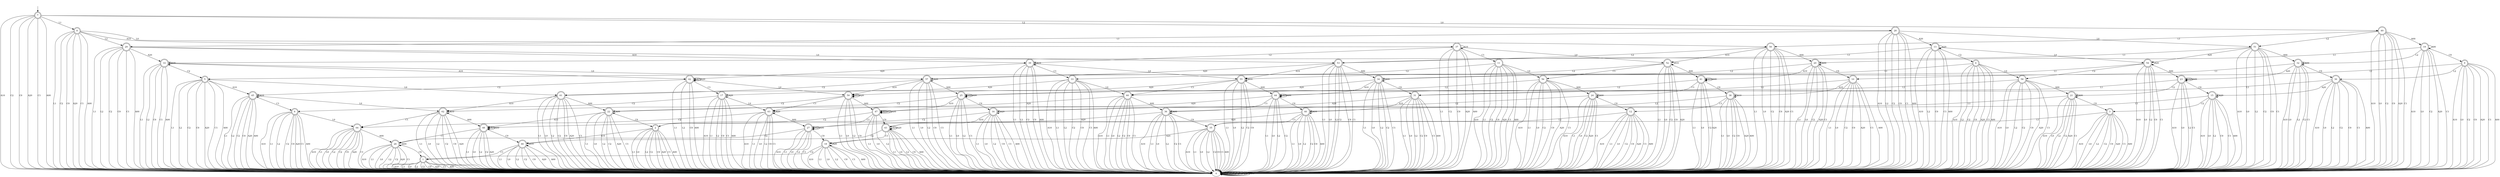 digraph "data/our_models/magento_3_1_m" {
0 [label=0];
1 [label=1, shape=doublecircle];
2 [label=2, shape=doublecircle];
3 [label=3, shape=doublecircle];
4 [label=4, shape=doublecircle];
5 [label=5, shape=doublecircle];
6 [label=6, shape=doublecircle];
7 [label=7, shape=doublecircle];
8 [label=8, shape=doublecircle];
9 [label=9, shape=doublecircle];
10 [label=10, shape=doublecircle];
11 [label=11, shape=doublecircle];
12 [label=12, shape=doublecircle];
13 [label=13, shape=doublecircle];
14 [label=14, shape=doublecircle];
15 [label=15, shape=doublecircle];
16 [label=16, shape=doublecircle];
17 [label=17, shape=doublecircle];
18 [label=18, shape=doublecircle];
19 [label=19, shape=doublecircle];
20 [label=20, shape=doublecircle];
21 [label=21, shape=doublecircle];
22 [label=22, shape=doublecircle];
23 [label=23, shape=doublecircle];
24 [label=24, shape=doublecircle];
25 [label=25, shape=doublecircle];
26 [label=26, shape=doublecircle];
27 [label=27, shape=doublecircle];
28 [label=28, shape=doublecircle];
29 [label=29, shape=doublecircle];
30 [label=30, shape=doublecircle];
31 [label=31, shape=doublecircle];
32 [label=32, shape=doublecircle];
33 [label=33, shape=doublecircle];
34 [label=34, shape=doublecircle];
35 [label=35, shape=doublecircle];
36 [label=36, shape=doublecircle];
37 [label=37, shape=doublecircle];
38 [label=38, shape=doublecircle];
39 [label=39, shape=doublecircle];
40 [label=40, shape=doublecircle];
41 [label=41, shape=doublecircle];
42 [label=42, shape=doublecircle];
43 [label=43, shape=doublecircle];
44 [label=44, shape=doublecircle];
45 [label=45, shape=doublecircle];
46 [label=46, shape=doublecircle];
47 [label=47, shape=doublecircle];
48 [label=48, shape=doublecircle];
49 [label=49, shape=doublecircle];
50 [label=50, shape=doublecircle];
51 [label=51, shape=doublecircle];
52 [label=52, shape=doublecircle];
53 [label=53, shape=doublecircle];
54 [label=54, shape=doublecircle];
55 [label=55, shape=doublecircle];
56 [label=56, shape=doublecircle];
57 [label=57, shape=doublecircle];
58 [label=58, shape=doublecircle];
59 [label=59, shape=doublecircle];
60 [label=60, shape=doublecircle];
61 [label=61, shape=doublecircle];
62 [label=62, shape=doublecircle];
63 [label=63, shape=doublecircle];
64 [label=64, shape=doublecircle];
0 -> 0  [label=A10];
0 -> 0  [label=L1];
0 -> 0  [label=L0];
0 -> 0  [label=L2];
0 -> 0  [label=C2];
0 -> 0  [label=C0];
0 -> 0  [label=A20];
0 -> 0  [label=C1];
0 -> 0  [label=A00];
1 -> 0  [label=A10];
1 -> 0  [label=L1];
1 -> 0  [label=L0];
1 -> 0  [label=L2];
1 -> 0  [label=C2];
1 -> 0  [label=C0];
1 -> 0  [label=A20];
1 -> 0  [label=C1];
1 -> 0  [label=A00];
2 -> 46  [label=A10];
2 -> 0  [label=L1];
2 -> 0  [label=L0];
2 -> 0  [label=L2];
2 -> 0  [label=C2];
2 -> 0  [label=C0];
2 -> 0  [label=A20];
2 -> 0  [label=C1];
2 -> 0  [label=A00];
3 -> 0  [label=A10];
3 -> 2  [label=L1];
3 -> 0  [label=L0];
3 -> 0  [label=L2];
3 -> 0  [label=C2];
3 -> 0  [label=C0];
3 -> 0  [label=A20];
3 -> 0  [label=C1];
3 -> 0  [label=A00];
4 -> 0  [label=A10];
4 -> 5  [label=L1];
4 -> 58  [label=L0];
4 -> 0  [label=L2];
4 -> 0  [label=C2];
4 -> 0  [label=C0];
4 -> 0  [label=A20];
4 -> 0  [label=C1];
4 -> 0  [label=A00];
5 -> 45  [label=A10];
5 -> 0  [label=L1];
5 -> 61  [label=L0];
5 -> 0  [label=L2];
5 -> 0  [label=C2];
5 -> 0  [label=C0];
5 -> 0  [label=A20];
5 -> 0  [label=C1];
5 -> 0  [label=A00];
6 -> 0  [label=A10];
6 -> 0  [label=L1];
6 -> 64  [label=L0];
6 -> 0  [label=L2];
6 -> 0  [label=C2];
6 -> 0  [label=C0];
6 -> 0  [label=A20];
6 -> 0  [label=C1];
6 -> 0  [label=A00];
7 -> 0  [label=A10];
7 -> 8  [label=L1];
7 -> 49  [label=L0];
7 -> 28  [label=L2];
7 -> 0  [label=C2];
7 -> 0  [label=C0];
7 -> 0  [label=A20];
7 -> 0  [label=C1];
7 -> 0  [label=A00];
8 -> 37  [label=A10];
8 -> 0  [label=L1];
8 -> 50  [label=L0];
8 -> 29  [label=L2];
8 -> 0  [label=C2];
8 -> 0  [label=C0];
8 -> 0  [label=A20];
8 -> 0  [label=C1];
8 -> 0  [label=A00];
9 -> 0  [label=A10];
9 -> 10  [label=L1];
9 -> 0  [label=L0];
9 -> 30  [label=L2];
9 -> 0  [label=C2];
9 -> 0  [label=C0];
9 -> 0  [label=A20];
9 -> 0  [label=C1];
9 -> 0  [label=A00];
10 -> 38  [label=A10];
10 -> 0  [label=L1];
10 -> 0  [label=L0];
10 -> 31  [label=L2];
10 -> 0  [label=C2];
10 -> 0  [label=C0];
10 -> 0  [label=A20];
10 -> 0  [label=C1];
10 -> 0  [label=A00];
11 -> 0  [label=A10];
11 -> 0  [label=L1];
11 -> 56  [label=L0];
11 -> 33  [label=L2];
11 -> 0  [label=C2];
11 -> 0  [label=C0];
11 -> 0  [label=A20];
11 -> 0  [label=C1];
11 -> 0  [label=A00];
12 -> 0  [label=A10];
12 -> 0  [label=L1];
12 -> 0  [label=L0];
12 -> 35  [label=L2];
12 -> 0  [label=C2];
12 -> 0  [label=C0];
12 -> 0  [label=A20];
12 -> 0  [label=C1];
12 -> 0  [label=A00];
13 -> 0  [label=A10];
13 -> 14  [label=L1];
13 -> 54  [label=L0];
13 -> 0  [label=L2];
13 -> 4  [label=C2];
13 -> 0  [label=C0];
13 -> 13  [label=A20];
13 -> 0  [label=C1];
13 -> 0  [label=A00];
14 -> 42  [label=A10];
14 -> 0  [label=L1];
14 -> 57  [label=L0];
14 -> 0  [label=L2];
14 -> 5  [label=C2];
14 -> 0  [label=C0];
14 -> 14  [label=A20];
14 -> 0  [label=C1];
14 -> 0  [label=A00];
15 -> 0  [label=A10];
15 -> 16  [label=L1];
15 -> 0  [label=L0];
15 -> 0  [label=L2];
15 -> 3  [label=C2];
15 -> 0  [label=C0];
15 -> 15  [label=A20];
15 -> 0  [label=C1];
15 -> 0  [label=A00];
16 -> 43  [label=A10];
16 -> 0  [label=L1];
16 -> 0  [label=L0];
16 -> 0  [label=L2];
16 -> 2  [label=C2];
16 -> 0  [label=C0];
16 -> 16  [label=A20];
16 -> 0  [label=C1];
16 -> 0  [label=A00];
17 -> 0  [label=A10];
17 -> 0  [label=L1];
17 -> 63  [label=L0];
17 -> 0  [label=L2];
17 -> 6  [label=C2];
17 -> 0  [label=C0];
17 -> 17  [label=A20];
17 -> 0  [label=C1];
17 -> 0  [label=A00];
18 -> 0  [label=A10];
18 -> 0  [label=L1];
18 -> 0  [label=L0];
18 -> 0  [label=L2];
18 -> 1  [label=C2];
18 -> 0  [label=C0];
18 -> 18  [label=A20];
18 -> 0  [label=C1];
18 -> 0  [label=A00];
19 -> 0  [label=A10];
19 -> 20  [label=L1];
19 -> 0  [label=L0];
19 -> 32  [label=L2];
19 -> 0  [label=C2];
19 -> 9  [label=C0];
19 -> 0  [label=A20];
19 -> 0  [label=C1];
19 -> 19  [label=A00];
20 -> 41  [label=A10];
20 -> 0  [label=L1];
20 -> 0  [label=L0];
20 -> 34  [label=L2];
20 -> 0  [label=C2];
20 -> 10  [label=C0];
20 -> 0  [label=A20];
20 -> 0  [label=C1];
20 -> 20  [label=A00];
21 -> 0  [label=A10];
21 -> 22  [label=L1];
21 -> 0  [label=L0];
21 -> 0  [label=L2];
21 -> 0  [label=C2];
21 -> 3  [label=C0];
21 -> 0  [label=A20];
21 -> 0  [label=C1];
21 -> 21  [label=A00];
22 -> 48  [label=A10];
22 -> 0  [label=L1];
22 -> 0  [label=L0];
22 -> 0  [label=L2];
22 -> 0  [label=C2];
22 -> 2  [label=C0];
22 -> 0  [label=A20];
22 -> 0  [label=C1];
22 -> 22  [label=A00];
23 -> 0  [label=A10];
23 -> 25  [label=L1];
23 -> 0  [label=L0];
23 -> 0  [label=L2];
23 -> 21  [label=C2];
23 -> 15  [label=C0];
23 -> 23  [label=A20];
23 -> 0  [label=C1];
23 -> 23  [label=A00];
24 -> 0  [label=A10];
24 -> 0  [label=L1];
24 -> 0  [label=L0];
24 -> 36  [label=L2];
24 -> 0  [label=C2];
24 -> 12  [label=C0];
24 -> 0  [label=A20];
24 -> 0  [label=C1];
24 -> 24  [label=A00];
25 -> 47  [label=A10];
25 -> 0  [label=L1];
25 -> 0  [label=L0];
25 -> 0  [label=L2];
25 -> 22  [label=C2];
25 -> 16  [label=C0];
25 -> 25  [label=A20];
25 -> 0  [label=C1];
25 -> 25  [label=A00];
26 -> 0  [label=A10];
26 -> 0  [label=L1];
26 -> 0  [label=L0];
26 -> 0  [label=L2];
26 -> 0  [label=C2];
26 -> 1  [label=C0];
26 -> 0  [label=A20];
26 -> 0  [label=C1];
26 -> 26  [label=A00];
27 -> 0  [label=A10];
27 -> 0  [label=L1];
27 -> 0  [label=L0];
27 -> 0  [label=L2];
27 -> 26  [label=C2];
27 -> 18  [label=C0];
27 -> 27  [label=A20];
27 -> 0  [label=C1];
27 -> 27  [label=A00];
28 -> 0  [label=A10];
28 -> 29  [label=L1];
28 -> 51  [label=L0];
28 -> 0  [label=L2];
28 -> 0  [label=C2];
28 -> 0  [label=C0];
28 -> 13  [label=A20];
28 -> 0  [label=C1];
28 -> 0  [label=A00];
29 -> 39  [label=A10];
29 -> 0  [label=L1];
29 -> 53  [label=L0];
29 -> 0  [label=L2];
29 -> 0  [label=C2];
29 -> 0  [label=C0];
29 -> 14  [label=A20];
29 -> 0  [label=C1];
29 -> 0  [label=A00];
30 -> 0  [label=A10];
30 -> 31  [label=L1];
30 -> 0  [label=L0];
30 -> 0  [label=L2];
30 -> 0  [label=C2];
30 -> 0  [label=C0];
30 -> 15  [label=A20];
30 -> 0  [label=C1];
30 -> 0  [label=A00];
31 -> 40  [label=A10];
31 -> 0  [label=L1];
31 -> 0  [label=L0];
31 -> 0  [label=L2];
31 -> 0  [label=C2];
31 -> 0  [label=C0];
31 -> 16  [label=A20];
31 -> 0  [label=C1];
31 -> 0  [label=A00];
32 -> 0  [label=A10];
32 -> 34  [label=L1];
32 -> 0  [label=L0];
32 -> 0  [label=L2];
32 -> 0  [label=C2];
32 -> 30  [label=C0];
32 -> 23  [label=A20];
32 -> 0  [label=C1];
32 -> 32  [label=A00];
33 -> 0  [label=A10];
33 -> 0  [label=L1];
33 -> 60  [label=L0];
33 -> 0  [label=L2];
33 -> 0  [label=C2];
33 -> 0  [label=C0];
33 -> 17  [label=A20];
33 -> 0  [label=C1];
33 -> 0  [label=A00];
34 -> 44  [label=A10];
34 -> 0  [label=L1];
34 -> 0  [label=L0];
34 -> 0  [label=L2];
34 -> 0  [label=C2];
34 -> 31  [label=C0];
34 -> 25  [label=A20];
34 -> 0  [label=C1];
34 -> 34  [label=A00];
35 -> 0  [label=A10];
35 -> 0  [label=L1];
35 -> 0  [label=L0];
35 -> 0  [label=L2];
35 -> 0  [label=C2];
35 -> 0  [label=C0];
35 -> 18  [label=A20];
35 -> 0  [label=C1];
35 -> 0  [label=A00];
36 -> 0  [label=A10];
36 -> 0  [label=L1];
36 -> 0  [label=L0];
36 -> 0  [label=L2];
36 -> 0  [label=C2];
36 -> 35  [label=C0];
36 -> 27  [label=A20];
36 -> 0  [label=C1];
36 -> 36  [label=A00];
37 -> 37  [label=A10];
37 -> 0  [label=L1];
37 -> 52  [label=L0];
37 -> 39  [label=L2];
37 -> 0  [label=C2];
37 -> 0  [label=C0];
37 -> 0  [label=A20];
37 -> 11  [label=C1];
37 -> 0  [label=A00];
38 -> 38  [label=A10];
38 -> 0  [label=L1];
38 -> 0  [label=L0];
38 -> 40  [label=L2];
38 -> 0  [label=C2];
38 -> 0  [label=C0];
38 -> 0  [label=A20];
38 -> 12  [label=C1];
38 -> 0  [label=A00];
39 -> 39  [label=A10];
39 -> 0  [label=L1];
39 -> 55  [label=L0];
39 -> 0  [label=L2];
39 -> 0  [label=C2];
39 -> 0  [label=C0];
39 -> 42  [label=A20];
39 -> 33  [label=C1];
39 -> 0  [label=A00];
40 -> 40  [label=A10];
40 -> 0  [label=L1];
40 -> 0  [label=L0];
40 -> 0  [label=L2];
40 -> 0  [label=C2];
40 -> 0  [label=C0];
40 -> 43  [label=A20];
40 -> 35  [label=C1];
40 -> 0  [label=A00];
41 -> 41  [label=A10];
41 -> 0  [label=L1];
41 -> 0  [label=L0];
41 -> 44  [label=L2];
41 -> 0  [label=C2];
41 -> 38  [label=C0];
41 -> 0  [label=A20];
41 -> 24  [label=C1];
41 -> 41  [label=A00];
42 -> 42  [label=A10];
42 -> 0  [label=L1];
42 -> 59  [label=L0];
42 -> 0  [label=L2];
42 -> 45  [label=C2];
42 -> 0  [label=C0];
42 -> 42  [label=A20];
42 -> 17  [label=C1];
42 -> 0  [label=A00];
43 -> 43  [label=A10];
43 -> 0  [label=L1];
43 -> 0  [label=L0];
43 -> 0  [label=L2];
43 -> 46  [label=C2];
43 -> 0  [label=C0];
43 -> 43  [label=A20];
43 -> 18  [label=C1];
43 -> 0  [label=A00];
44 -> 44  [label=A10];
44 -> 0  [label=L1];
44 -> 0  [label=L0];
44 -> 0  [label=L2];
44 -> 0  [label=C2];
44 -> 40  [label=C0];
44 -> 47  [label=A20];
44 -> 36  [label=C1];
44 -> 44  [label=A00];
45 -> 45  [label=A10];
45 -> 0  [label=L1];
45 -> 62  [label=L0];
45 -> 0  [label=L2];
45 -> 0  [label=C2];
45 -> 0  [label=C0];
45 -> 0  [label=A20];
45 -> 6  [label=C1];
45 -> 0  [label=A00];
46 -> 46  [label=A10];
46 -> 0  [label=L1];
46 -> 0  [label=L0];
46 -> 0  [label=L2];
46 -> 0  [label=C2];
46 -> 0  [label=C0];
46 -> 0  [label=A20];
46 -> 1  [label=C1];
46 -> 0  [label=A00];
47 -> 47  [label=A10];
47 -> 0  [label=L1];
47 -> 0  [label=L0];
47 -> 0  [label=L2];
47 -> 48  [label=C2];
47 -> 43  [label=C0];
47 -> 47  [label=A20];
47 -> 27  [label=C1];
47 -> 47  [label=A00];
48 -> 48  [label=A10];
48 -> 0  [label=L1];
48 -> 0  [label=L0];
48 -> 0  [label=L2];
48 -> 0  [label=C2];
48 -> 46  [label=C0];
48 -> 0  [label=A20];
48 -> 26  [label=C1];
48 -> 48  [label=A00];
49 -> 0  [label=A10];
49 -> 50  [label=L1];
49 -> 0  [label=L0];
49 -> 51  [label=L2];
49 -> 0  [label=C2];
49 -> 0  [label=C0];
49 -> 0  [label=A20];
49 -> 0  [label=C1];
49 -> 19  [label=A00];
50 -> 52  [label=A10];
50 -> 0  [label=L1];
50 -> 0  [label=L0];
50 -> 53  [label=L2];
50 -> 0  [label=C2];
50 -> 0  [label=C0];
50 -> 0  [label=A20];
50 -> 0  [label=C1];
50 -> 20  [label=A00];
51 -> 0  [label=A10];
51 -> 53  [label=L1];
51 -> 0  [label=L0];
51 -> 0  [label=L2];
51 -> 0  [label=C2];
51 -> 0  [label=C0];
51 -> 54  [label=A20];
51 -> 0  [label=C1];
51 -> 32  [label=A00];
52 -> 52  [label=A10];
52 -> 0  [label=L1];
52 -> 0  [label=L0];
52 -> 55  [label=L2];
52 -> 0  [label=C2];
52 -> 0  [label=C0];
52 -> 0  [label=A20];
52 -> 56  [label=C1];
52 -> 41  [label=A00];
53 -> 55  [label=A10];
53 -> 0  [label=L1];
53 -> 0  [label=L0];
53 -> 0  [label=L2];
53 -> 0  [label=C2];
53 -> 0  [label=C0];
53 -> 57  [label=A20];
53 -> 0  [label=C1];
53 -> 34  [label=A00];
54 -> 0  [label=A10];
54 -> 57  [label=L1];
54 -> 0  [label=L0];
54 -> 0  [label=L2];
54 -> 58  [label=C2];
54 -> 0  [label=C0];
54 -> 54  [label=A20];
54 -> 0  [label=C1];
54 -> 23  [label=A00];
55 -> 55  [label=A10];
55 -> 0  [label=L1];
55 -> 0  [label=L0];
55 -> 0  [label=L2];
55 -> 0  [label=C2];
55 -> 0  [label=C0];
55 -> 59  [label=A20];
55 -> 60  [label=C1];
55 -> 44  [label=A00];
56 -> 0  [label=A10];
56 -> 0  [label=L1];
56 -> 0  [label=L0];
56 -> 60  [label=L2];
56 -> 0  [label=C2];
56 -> 0  [label=C0];
56 -> 0  [label=A20];
56 -> 0  [label=C1];
56 -> 24  [label=A00];
57 -> 59  [label=A10];
57 -> 0  [label=L1];
57 -> 0  [label=L0];
57 -> 0  [label=L2];
57 -> 61  [label=C2];
57 -> 0  [label=C0];
57 -> 57  [label=A20];
57 -> 0  [label=C1];
57 -> 25  [label=A00];
58 -> 0  [label=A10];
58 -> 61  [label=L1];
58 -> 0  [label=L0];
58 -> 0  [label=L2];
58 -> 0  [label=C2];
58 -> 0  [label=C0];
58 -> 0  [label=A20];
58 -> 0  [label=C1];
58 -> 21  [label=A00];
59 -> 59  [label=A10];
59 -> 0  [label=L1];
59 -> 0  [label=L0];
59 -> 0  [label=L2];
59 -> 62  [label=C2];
59 -> 0  [label=C0];
59 -> 59  [label=A20];
59 -> 63  [label=C1];
59 -> 47  [label=A00];
60 -> 0  [label=A10];
60 -> 0  [label=L1];
60 -> 0  [label=L0];
60 -> 0  [label=L2];
60 -> 0  [label=C2];
60 -> 0  [label=C0];
60 -> 63  [label=A20];
60 -> 0  [label=C1];
60 -> 36  [label=A00];
61 -> 62  [label=A10];
61 -> 0  [label=L1];
61 -> 0  [label=L0];
61 -> 0  [label=L2];
61 -> 0  [label=C2];
61 -> 0  [label=C0];
61 -> 0  [label=A20];
61 -> 0  [label=C1];
61 -> 22  [label=A00];
62 -> 62  [label=A10];
62 -> 0  [label=L1];
62 -> 0  [label=L0];
62 -> 0  [label=L2];
62 -> 0  [label=C2];
62 -> 0  [label=C0];
62 -> 0  [label=A20];
62 -> 64  [label=C1];
62 -> 48  [label=A00];
63 -> 0  [label=A10];
63 -> 0  [label=L1];
63 -> 0  [label=L0];
63 -> 0  [label=L2];
63 -> 64  [label=C2];
63 -> 0  [label=C0];
63 -> 63  [label=A20];
63 -> 0  [label=C1];
63 -> 27  [label=A00];
64 -> 0  [label=A10];
64 -> 0  [label=L1];
64 -> 0  [label=L0];
64 -> 0  [label=L2];
64 -> 0  [label=C2];
64 -> 0  [label=C0];
64 -> 0  [label=A20];
64 -> 0  [label=C1];
64 -> 26  [label=A00];
__start0 [label="", shape=none];
__start0 -> 7  [label=""];
}
